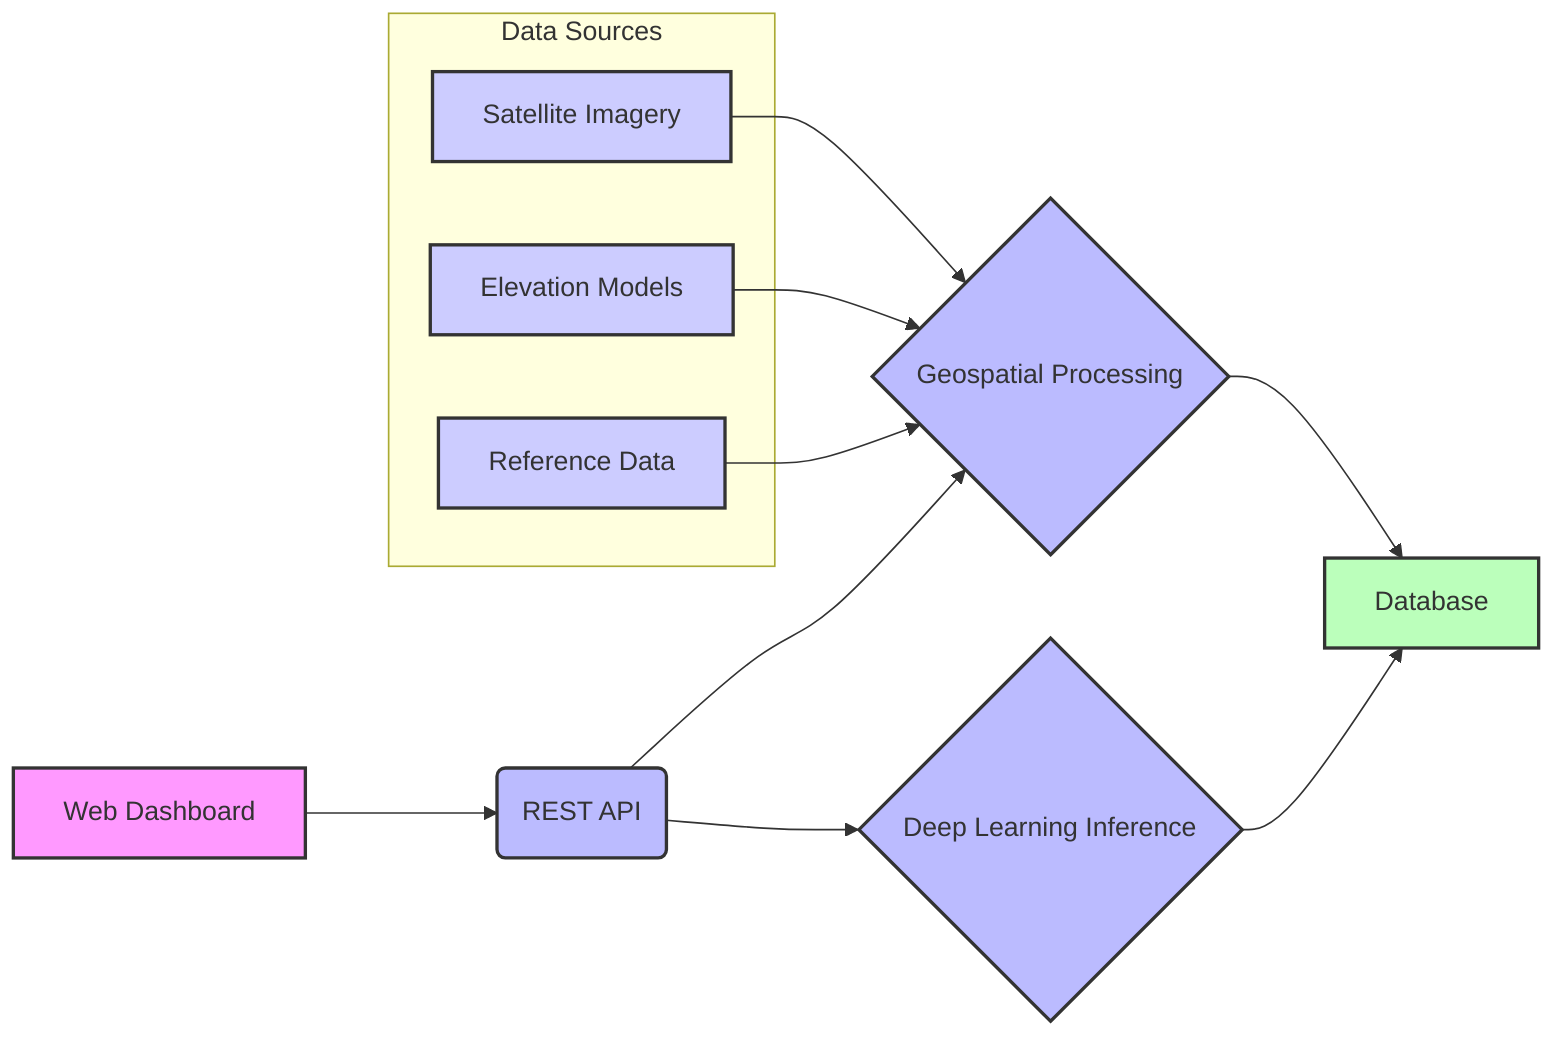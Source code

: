 graph LR
    A[Web Dashboard] --> B(REST API)
    B --> C{Geospatial Processing}
    B --> D{Deep Learning Inference}
    C --> E[Database]
    D --> E

    subgraph Data Sources
        F[Satellite Imagery]
        G[Elevation Models]
        H[Reference Data]
    end

    F --> C
    G --> C
    H --> C

    style A fill:#f9f,stroke:#333,stroke-width:2px
    style B fill:#bbf,stroke:#333,stroke-width:2px
    style C fill:#bbf,stroke:#333,stroke-width:2px
    style D fill:#bbf,stroke:#333,stroke-width:2px
    style E fill:#bfb,stroke:#333,stroke-width:2px
    style F fill:#ccf,stroke:#333,stroke-width:2px
    style G fill:#ccf,stroke:#333,stroke-width:2px
    style H fill:#ccf,stroke:#333,stroke-width:2px